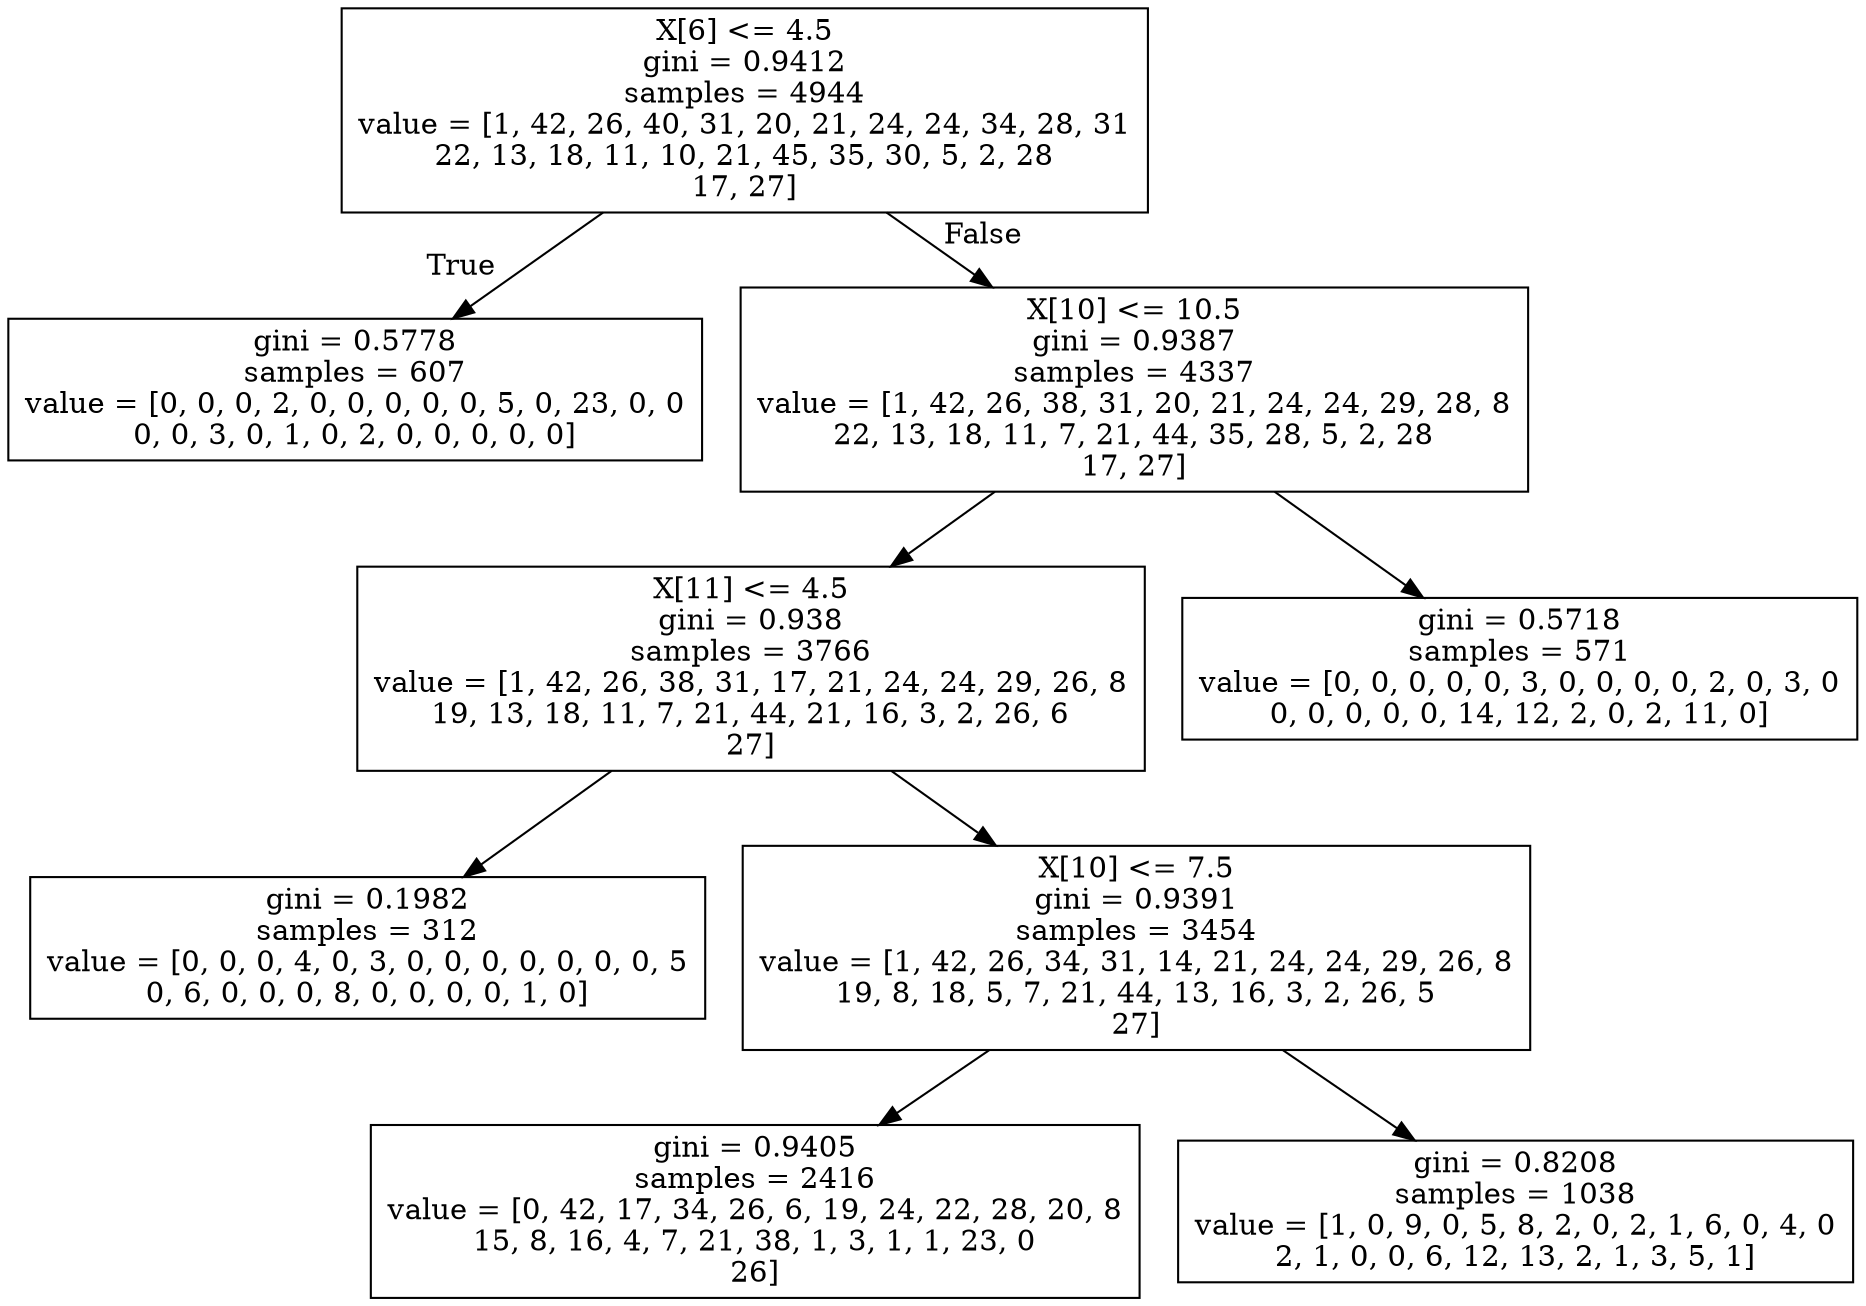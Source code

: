 digraph Tree {
node [shape=box] ;
0 [label="X[6] <= 4.5\ngini = 0.9412\nsamples = 4944\nvalue = [1, 42, 26, 40, 31, 20, 21, 24, 24, 34, 28, 31\n22, 13, 18, 11, 10, 21, 45, 35, 30, 5, 2, 28\n17, 27]"] ;
1 [label="gini = 0.5778\nsamples = 607\nvalue = [0, 0, 0, 2, 0, 0, 0, 0, 0, 5, 0, 23, 0, 0\n0, 0, 3, 0, 1, 0, 2, 0, 0, 0, 0, 0]"] ;
0 -> 1 [labeldistance=2.5, labelangle=45, headlabel="True"] ;
2 [label="X[10] <= 10.5\ngini = 0.9387\nsamples = 4337\nvalue = [1, 42, 26, 38, 31, 20, 21, 24, 24, 29, 28, 8\n22, 13, 18, 11, 7, 21, 44, 35, 28, 5, 2, 28\n17, 27]"] ;
0 -> 2 [labeldistance=2.5, labelangle=-45, headlabel="False"] ;
3 [label="X[11] <= 4.5\ngini = 0.938\nsamples = 3766\nvalue = [1, 42, 26, 38, 31, 17, 21, 24, 24, 29, 26, 8\n19, 13, 18, 11, 7, 21, 44, 21, 16, 3, 2, 26, 6\n27]"] ;
2 -> 3 ;
4 [label="gini = 0.1982\nsamples = 312\nvalue = [0, 0, 0, 4, 0, 3, 0, 0, 0, 0, 0, 0, 0, 5\n0, 6, 0, 0, 0, 8, 0, 0, 0, 0, 1, 0]"] ;
3 -> 4 ;
6 [label="X[10] <= 7.5\ngini = 0.9391\nsamples = 3454\nvalue = [1, 42, 26, 34, 31, 14, 21, 24, 24, 29, 26, 8\n19, 8, 18, 5, 7, 21, 44, 13, 16, 3, 2, 26, 5\n27]"] ;
3 -> 6 ;
7 [label="gini = 0.9405\nsamples = 2416\nvalue = [0, 42, 17, 34, 26, 6, 19, 24, 22, 28, 20, 8\n15, 8, 16, 4, 7, 21, 38, 1, 3, 1, 1, 23, 0\n26]"] ;
6 -> 7 ;
5 [label="gini = 0.8208\nsamples = 1038\nvalue = [1, 0, 9, 0, 5, 8, 2, 0, 2, 1, 6, 0, 4, 0\n2, 1, 0, 0, 6, 12, 13, 2, 1, 3, 5, 1]"] ;
6 -> 5 ;
8 [label="gini = 0.5718\nsamples = 571\nvalue = [0, 0, 0, 0, 0, 3, 0, 0, 0, 0, 2, 0, 3, 0\n0, 0, 0, 0, 0, 14, 12, 2, 0, 2, 11, 0]"] ;
2 -> 8 ;
}